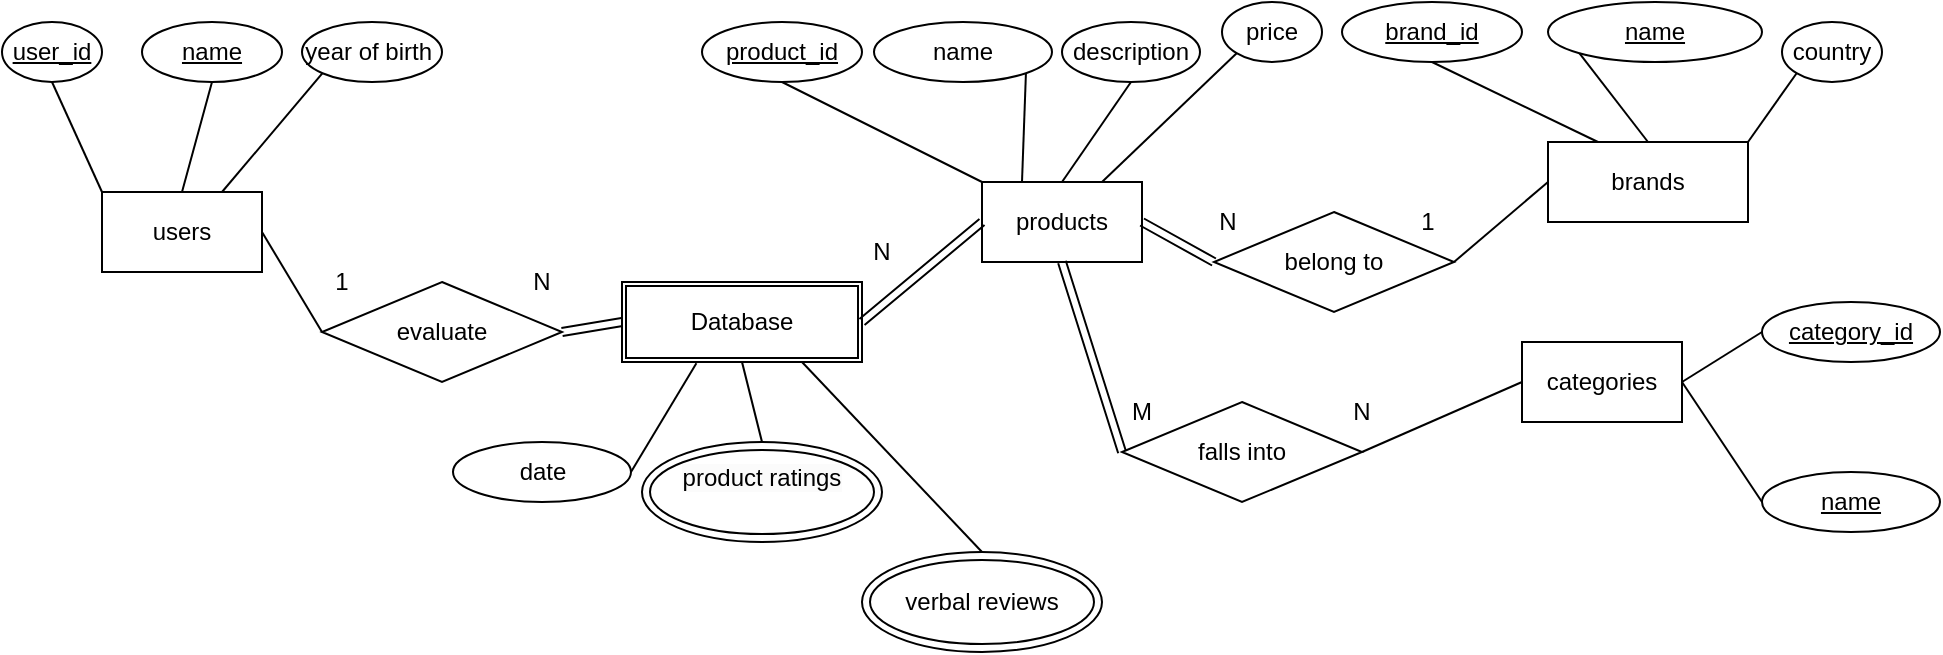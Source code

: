 <mxfile version="21.1.2" type="device">
  <diagram name="Page-1" id="5d7acffa-a066-3a61-03fe-96351882024d">
    <mxGraphModel dx="1518" dy="787" grid="1" gridSize="10" guides="1" tooltips="1" connect="1" arrows="1" fold="1" page="1" pageScale="1" pageWidth="1100" pageHeight="850" background="#ffffff" math="0" shadow="0">
      <root>
        <mxCell id="0" />
        <mxCell id="1" parent="0" />
        <mxCell id="yJjLcyfgF3elNw5fsWG_-1" value="users" style="rounded=0;whiteSpace=wrap;html=1;" vertex="1" parent="1">
          <mxGeometry x="120" y="195" width="80" height="40" as="geometry" />
        </mxCell>
        <mxCell id="yJjLcyfgF3elNw5fsWG_-2" value="products" style="rounded=0;whiteSpace=wrap;html=1;" vertex="1" parent="1">
          <mxGeometry x="560" y="190" width="80" height="40" as="geometry" />
        </mxCell>
        <mxCell id="yJjLcyfgF3elNw5fsWG_-3" value="brands" style="rounded=0;whiteSpace=wrap;html=1;" vertex="1" parent="1">
          <mxGeometry x="843" y="170" width="100" height="40" as="geometry" />
        </mxCell>
        <mxCell id="yJjLcyfgF3elNw5fsWG_-4" value="&lt;u&gt;name&lt;/u&gt;" style="ellipse;whiteSpace=wrap;html=1;" vertex="1" parent="1">
          <mxGeometry x="140" y="110" width="70" height="30" as="geometry" />
        </mxCell>
        <mxCell id="yJjLcyfgF3elNw5fsWG_-5" value="year of birth&lt;span style=&quot;white-space: pre;&quot;&gt;	&lt;/span&gt;" style="ellipse;whiteSpace=wrap;html=1;" vertex="1" parent="1">
          <mxGeometry x="220" y="110" width="70" height="30" as="geometry" />
        </mxCell>
        <mxCell id="yJjLcyfgF3elNw5fsWG_-6" value="&lt;u&gt;user_id&lt;/u&gt;" style="ellipse;whiteSpace=wrap;html=1;" vertex="1" parent="1">
          <mxGeometry x="70" y="110" width="50" height="30" as="geometry" />
        </mxCell>
        <mxCell id="yJjLcyfgF3elNw5fsWG_-7" value="" style="endArrow=none;html=1;rounded=0;entryX=0.5;entryY=0;entryDx=0;entryDy=0;exitX=0.5;exitY=1;exitDx=0;exitDy=0;" edge="1" parent="1" source="yJjLcyfgF3elNw5fsWG_-4" target="yJjLcyfgF3elNw5fsWG_-1">
          <mxGeometry width="50" height="50" relative="1" as="geometry">
            <mxPoint x="400" y="130" as="sourcePoint" />
            <mxPoint x="620" y="370" as="targetPoint" />
          </mxGeometry>
        </mxCell>
        <mxCell id="yJjLcyfgF3elNw5fsWG_-8" value="" style="endArrow=none;html=1;rounded=0;exitX=0;exitY=1;exitDx=0;exitDy=0;entryX=0.75;entryY=0;entryDx=0;entryDy=0;" edge="1" parent="1" source="yJjLcyfgF3elNw5fsWG_-5" target="yJjLcyfgF3elNw5fsWG_-1">
          <mxGeometry width="50" height="50" relative="1" as="geometry">
            <mxPoint x="400" y="110" as="sourcePoint" />
            <mxPoint x="380" y="130" as="targetPoint" />
          </mxGeometry>
        </mxCell>
        <mxCell id="yJjLcyfgF3elNw5fsWG_-9" value="" style="endArrow=none;html=1;rounded=0;exitX=0;exitY=0;exitDx=0;exitDy=0;entryX=0.5;entryY=1;entryDx=0;entryDy=0;" edge="1" parent="1" source="yJjLcyfgF3elNw5fsWG_-1" target="yJjLcyfgF3elNw5fsWG_-6">
          <mxGeometry width="50" height="50" relative="1" as="geometry">
            <mxPoint x="370" y="190" as="sourcePoint" />
            <mxPoint x="380" y="140" as="targetPoint" />
          </mxGeometry>
        </mxCell>
        <mxCell id="yJjLcyfgF3elNw5fsWG_-10" value="description" style="ellipse;whiteSpace=wrap;html=1;" vertex="1" parent="1">
          <mxGeometry x="600" y="110" width="69" height="30" as="geometry" />
        </mxCell>
        <mxCell id="yJjLcyfgF3elNw5fsWG_-11" value="" style="endArrow=none;html=1;rounded=0;exitX=0.5;exitY=0;exitDx=0;exitDy=0;entryX=0.5;entryY=1;entryDx=0;entryDy=0;" edge="1" parent="1" source="yJjLcyfgF3elNw5fsWG_-2" target="yJjLcyfgF3elNw5fsWG_-10">
          <mxGeometry width="50" height="50" relative="1" as="geometry">
            <mxPoint x="629" y="195" as="sourcePoint" />
            <mxPoint x="639" y="145" as="targetPoint" />
          </mxGeometry>
        </mxCell>
        <mxCell id="yJjLcyfgF3elNw5fsWG_-12" value="&lt;u&gt;brand_id&lt;/u&gt;" style="ellipse;whiteSpace=wrap;html=1;" vertex="1" parent="1">
          <mxGeometry x="740" y="100" width="90" height="30" as="geometry" />
        </mxCell>
        <mxCell id="yJjLcyfgF3elNw5fsWG_-13" value="&lt;u&gt;name&lt;/u&gt;" style="ellipse;whiteSpace=wrap;html=1;" vertex="1" parent="1">
          <mxGeometry x="843" y="100" width="107" height="30" as="geometry" />
        </mxCell>
        <mxCell id="yJjLcyfgF3elNw5fsWG_-14" value="" style="endArrow=none;html=1;rounded=0;entryX=0.5;entryY=0;entryDx=0;entryDy=0;exitX=0;exitY=1;exitDx=0;exitDy=0;" edge="1" parent="1" source="yJjLcyfgF3elNw5fsWG_-13" target="yJjLcyfgF3elNw5fsWG_-3">
          <mxGeometry width="50" height="50" relative="1" as="geometry">
            <mxPoint x="850" y="120" as="sourcePoint" />
            <mxPoint x="839" y="235" as="targetPoint" />
          </mxGeometry>
        </mxCell>
        <mxCell id="yJjLcyfgF3elNw5fsWG_-15" value="" style="endArrow=none;html=1;rounded=0;exitX=0.5;exitY=1;exitDx=0;exitDy=0;entryX=0.25;entryY=0;entryDx=0;entryDy=0;" edge="1" parent="1" source="yJjLcyfgF3elNw5fsWG_-12" target="yJjLcyfgF3elNw5fsWG_-3">
          <mxGeometry width="50" height="50" relative="1" as="geometry">
            <mxPoint x="809" y="285" as="sourcePoint" />
            <mxPoint x="819" y="235" as="targetPoint" />
          </mxGeometry>
        </mxCell>
        <mxCell id="yJjLcyfgF3elNw5fsWG_-16" value="name" style="ellipse;whiteSpace=wrap;html=1;" vertex="1" parent="1">
          <mxGeometry x="506" y="110" width="89" height="30" as="geometry" />
        </mxCell>
        <mxCell id="yJjLcyfgF3elNw5fsWG_-17" value="price" style="ellipse;whiteSpace=wrap;html=1;" vertex="1" parent="1">
          <mxGeometry x="680" y="100" width="50" height="30" as="geometry" />
        </mxCell>
        <mxCell id="yJjLcyfgF3elNw5fsWG_-18" value="" style="endArrow=none;html=1;rounded=0;exitX=0;exitY=1;exitDx=0;exitDy=0;entryX=0.75;entryY=0;entryDx=0;entryDy=0;" edge="1" parent="1" source="yJjLcyfgF3elNw5fsWG_-17" target="yJjLcyfgF3elNw5fsWG_-2">
          <mxGeometry width="50" height="50" relative="1" as="geometry">
            <mxPoint x="619" y="295" as="sourcePoint" />
            <mxPoint x="639" y="235" as="targetPoint" />
          </mxGeometry>
        </mxCell>
        <mxCell id="yJjLcyfgF3elNw5fsWG_-19" value="" style="endArrow=none;html=1;rounded=0;exitX=1;exitY=1;exitDx=0;exitDy=0;entryX=0.25;entryY=0;entryDx=0;entryDy=0;" edge="1" parent="1" source="yJjLcyfgF3elNw5fsWG_-16" target="yJjLcyfgF3elNw5fsWG_-2">
          <mxGeometry width="50" height="50" relative="1" as="geometry">
            <mxPoint x="609" y="285" as="sourcePoint" />
            <mxPoint x="619" y="235" as="targetPoint" />
          </mxGeometry>
        </mxCell>
        <mxCell id="yJjLcyfgF3elNw5fsWG_-20" value="country" style="ellipse;whiteSpace=wrap;html=1;" vertex="1" parent="1">
          <mxGeometry x="960" y="110" width="50" height="30" as="geometry" />
        </mxCell>
        <mxCell id="yJjLcyfgF3elNw5fsWG_-21" value="" style="endArrow=none;html=1;rounded=0;entryX=1;entryY=0;entryDx=0;entryDy=0;exitX=0;exitY=1;exitDx=0;exitDy=0;" edge="1" parent="1" source="yJjLcyfgF3elNw5fsWG_-20" target="yJjLcyfgF3elNw5fsWG_-3">
          <mxGeometry width="50" height="50" relative="1" as="geometry">
            <mxPoint x="999" y="145" as="sourcePoint" />
            <mxPoint x="960" y="220" as="targetPoint" />
          </mxGeometry>
        </mxCell>
        <mxCell id="yJjLcyfgF3elNw5fsWG_-23" value="belong to" style="rhombus;whiteSpace=wrap;html=1;" vertex="1" parent="1">
          <mxGeometry x="676" y="205" width="120" height="50" as="geometry" />
        </mxCell>
        <mxCell id="yJjLcyfgF3elNw5fsWG_-25" value="N" style="text;html=1;strokeColor=none;fillColor=none;align=center;verticalAlign=middle;whiteSpace=wrap;rounded=0;" vertex="1" parent="1">
          <mxGeometry x="673" y="195" width="20" height="30" as="geometry" />
        </mxCell>
        <mxCell id="yJjLcyfgF3elNw5fsWG_-26" value="1" style="text;html=1;strokeColor=none;fillColor=none;align=center;verticalAlign=middle;whiteSpace=wrap;rounded=0;" vertex="1" parent="1">
          <mxGeometry x="773" y="195" width="20" height="30" as="geometry" />
        </mxCell>
        <mxCell id="yJjLcyfgF3elNw5fsWG_-27" value="&lt;u&gt;product_id&lt;/u&gt;" style="ellipse;whiteSpace=wrap;html=1;" vertex="1" parent="1">
          <mxGeometry x="420" y="110" width="80" height="30" as="geometry" />
        </mxCell>
        <mxCell id="yJjLcyfgF3elNw5fsWG_-28" value="" style="endArrow=none;html=1;rounded=0;exitX=0.5;exitY=1;exitDx=0;exitDy=0;entryX=0;entryY=0;entryDx=0;entryDy=0;" edge="1" parent="1" source="yJjLcyfgF3elNw5fsWG_-27" target="yJjLcyfgF3elNw5fsWG_-2">
          <mxGeometry width="50" height="50" relative="1" as="geometry">
            <mxPoint x="849" y="435" as="sourcePoint" />
            <mxPoint x="585" y="200" as="targetPoint" />
          </mxGeometry>
        </mxCell>
        <mxCell id="yJjLcyfgF3elNw5fsWG_-40" value="evaluate" style="rhombus;whiteSpace=wrap;html=1;" vertex="1" parent="1">
          <mxGeometry x="230" y="240" width="120" height="50" as="geometry" />
        </mxCell>
        <mxCell id="yJjLcyfgF3elNw5fsWG_-41" value="N" style="text;html=1;strokeColor=none;fillColor=none;align=center;verticalAlign=middle;whiteSpace=wrap;rounded=0;" vertex="1" parent="1">
          <mxGeometry x="330" y="225" width="20" height="30" as="geometry" />
        </mxCell>
        <mxCell id="yJjLcyfgF3elNw5fsWG_-42" value="1" style="text;html=1;strokeColor=none;fillColor=none;align=center;verticalAlign=middle;whiteSpace=wrap;rounded=0;" vertex="1" parent="1">
          <mxGeometry x="230" y="225" width="20" height="30" as="geometry" />
        </mxCell>
        <mxCell id="yJjLcyfgF3elNw5fsWG_-49" value="categories" style="rounded=0;whiteSpace=wrap;html=1;" vertex="1" parent="1">
          <mxGeometry x="830" y="270" width="80" height="40" as="geometry" />
        </mxCell>
        <mxCell id="yJjLcyfgF3elNw5fsWG_-52" value="&lt;u&gt;category_id&lt;/u&gt;" style="ellipse;whiteSpace=wrap;html=1;" vertex="1" parent="1">
          <mxGeometry x="950" y="250" width="89" height="30" as="geometry" />
        </mxCell>
        <mxCell id="yJjLcyfgF3elNw5fsWG_-53" value="" style="endArrow=none;html=1;rounded=0;exitX=0;exitY=0.5;exitDx=0;exitDy=0;entryX=1;entryY=0.5;entryDx=0;entryDy=0;" edge="1" parent="1" source="yJjLcyfgF3elNw5fsWG_-52" target="yJjLcyfgF3elNw5fsWG_-49">
          <mxGeometry width="50" height="50" relative="1" as="geometry">
            <mxPoint x="1051.5" y="720" as="sourcePoint" />
            <mxPoint x="835.5" y="615" as="targetPoint" />
          </mxGeometry>
        </mxCell>
        <mxCell id="yJjLcyfgF3elNw5fsWG_-59" value="&lt;u&gt;name&lt;/u&gt;" style="ellipse;whiteSpace=wrap;html=1;" vertex="1" parent="1">
          <mxGeometry x="950" y="335" width="89" height="30" as="geometry" />
        </mxCell>
        <mxCell id="yJjLcyfgF3elNw5fsWG_-60" value="" style="endArrow=none;html=1;rounded=0;exitX=0;exitY=0.5;exitDx=0;exitDy=0;entryX=1;entryY=0.5;entryDx=0;entryDy=0;" edge="1" parent="1" source="yJjLcyfgF3elNw5fsWG_-59" target="yJjLcyfgF3elNw5fsWG_-49">
          <mxGeometry width="50" height="50" relative="1" as="geometry">
            <mxPoint x="1062.5" y="840" as="sourcePoint" />
            <mxPoint x="705.5" y="565" as="targetPoint" />
          </mxGeometry>
        </mxCell>
        <mxCell id="yJjLcyfgF3elNw5fsWG_-61" value="falls into" style="rhombus;whiteSpace=wrap;html=1;" vertex="1" parent="1">
          <mxGeometry x="630" y="300" width="120" height="50" as="geometry" />
        </mxCell>
        <mxCell id="yJjLcyfgF3elNw5fsWG_-62" value="" style="endArrow=none;html=1;rounded=0;exitX=1;exitY=0.5;exitDx=0;exitDy=0;entryX=0;entryY=0.5;entryDx=0;entryDy=0;" edge="1" parent="1" source="yJjLcyfgF3elNw5fsWG_-61" target="yJjLcyfgF3elNw5fsWG_-49">
          <mxGeometry width="50" height="50" relative="1" as="geometry">
            <mxPoint x="480" y="365" as="sourcePoint" />
            <mxPoint x="570" y="240" as="targetPoint" />
          </mxGeometry>
        </mxCell>
        <mxCell id="yJjLcyfgF3elNw5fsWG_-64" value="" style="endArrow=none;html=1;rounded=0;shape=link;exitX=0.5;exitY=1;exitDx=0;exitDy=0;entryX=0;entryY=0.5;entryDx=0;entryDy=0;" edge="1" parent="1" source="yJjLcyfgF3elNw5fsWG_-2" target="yJjLcyfgF3elNw5fsWG_-61">
          <mxGeometry width="50" height="50" relative="1" as="geometry">
            <mxPoint x="750" y="390" as="sourcePoint" />
            <mxPoint x="830" y="440" as="targetPoint" />
          </mxGeometry>
        </mxCell>
        <mxCell id="yJjLcyfgF3elNw5fsWG_-68" value="date" style="ellipse;whiteSpace=wrap;html=1;" vertex="1" parent="1">
          <mxGeometry x="295.5" y="320" width="89" height="30" as="geometry" />
        </mxCell>
        <mxCell id="yJjLcyfgF3elNw5fsWG_-69" value="" style="endArrow=none;html=1;rounded=0;exitX=1;exitY=0.5;exitDx=0;exitDy=0;entryX=0.31;entryY=1.015;entryDx=0;entryDy=0;entryPerimeter=0;" edge="1" parent="1" source="yJjLcyfgF3elNw5fsWG_-68" target="yJjLcyfgF3elNw5fsWG_-85">
          <mxGeometry width="50" height="50" relative="1" as="geometry">
            <mxPoint x="702.5" y="955" as="sourcePoint" />
            <mxPoint x="550" y="405" as="targetPoint" />
          </mxGeometry>
        </mxCell>
        <mxCell id="yJjLcyfgF3elNw5fsWG_-71" value="" style="endArrow=none;html=1;rounded=0;exitX=0.5;exitY=0;exitDx=0;exitDy=0;entryX=0.5;entryY=1;entryDx=0;entryDy=0;" edge="1" parent="1" source="yJjLcyfgF3elNw5fsWG_-83" target="yJjLcyfgF3elNw5fsWG_-85">
          <mxGeometry width="50" height="50" relative="1" as="geometry">
            <mxPoint x="505.358" y="445.922" as="sourcePoint" />
            <mxPoint x="550" y="405" as="targetPoint" />
          </mxGeometry>
        </mxCell>
        <mxCell id="yJjLcyfgF3elNw5fsWG_-73" value="" style="endArrow=none;html=1;rounded=0;exitX=0.5;exitY=0;exitDx=0;exitDy=0;entryX=0.75;entryY=1;entryDx=0;entryDy=0;fontStyle=1" edge="1" parent="1" source="yJjLcyfgF3elNw5fsWG_-84" target="yJjLcyfgF3elNw5fsWG_-85">
          <mxGeometry width="50" height="50" relative="1" as="geometry">
            <mxPoint x="591.151" y="427.231" as="sourcePoint" />
            <mxPoint x="555" y="405" as="targetPoint" />
          </mxGeometry>
        </mxCell>
        <mxCell id="yJjLcyfgF3elNw5fsWG_-75" value="" style="endArrow=none;html=1;rounded=0;exitX=0;exitY=0.5;exitDx=0;exitDy=0;entryX=1;entryY=0.5;entryDx=0;entryDy=0;shape=link;" edge="1" parent="1" source="yJjLcyfgF3elNw5fsWG_-23" target="yJjLcyfgF3elNw5fsWG_-2">
          <mxGeometry width="50" height="50" relative="1" as="geometry">
            <mxPoint x="670" y="305" as="sourcePoint" />
            <mxPoint x="640" y="210" as="targetPoint" />
          </mxGeometry>
        </mxCell>
        <mxCell id="yJjLcyfgF3elNw5fsWG_-76" value="N" style="text;html=1;strokeColor=none;fillColor=none;align=center;verticalAlign=middle;whiteSpace=wrap;rounded=0;" vertex="1" parent="1">
          <mxGeometry x="740" y="290" width="20" height="30" as="geometry" />
        </mxCell>
        <mxCell id="yJjLcyfgF3elNw5fsWG_-77" value="M" style="text;html=1;strokeColor=none;fillColor=none;align=center;verticalAlign=middle;whiteSpace=wrap;rounded=0;" vertex="1" parent="1">
          <mxGeometry x="630" y="290" width="20" height="30" as="geometry" />
        </mxCell>
        <mxCell id="yJjLcyfgF3elNw5fsWG_-79" value="" style="endArrow=none;html=1;rounded=0;exitX=0;exitY=0.5;exitDx=0;exitDy=0;entryX=1;entryY=0.5;entryDx=0;entryDy=0;" edge="1" parent="1" source="yJjLcyfgF3elNw5fsWG_-3" target="yJjLcyfgF3elNw5fsWG_-23">
          <mxGeometry width="50" height="50" relative="1" as="geometry">
            <mxPoint x="960" y="275" as="sourcePoint" />
            <mxPoint x="920" y="300" as="targetPoint" />
          </mxGeometry>
        </mxCell>
        <mxCell id="yJjLcyfgF3elNw5fsWG_-83" value="&#xa;&lt;span style=&quot;color: rgb(0, 0, 0); font-family: Helvetica; font-size: 12px; font-style: normal; font-variant-ligatures: normal; font-variant-caps: normal; font-weight: 400; letter-spacing: normal; orphans: 2; text-align: center; text-indent: 0px; text-transform: none; widows: 2; word-spacing: 0px; -webkit-text-stroke-width: 0px; background-color: rgb(251, 251, 251); text-decoration-thickness: initial; text-decoration-style: initial; text-decoration-color: initial; float: none; display: inline !important;&quot;&gt;product ratings&lt;/span&gt;&#xa;&#xa;" style="ellipse;shape=doubleEllipse;whiteSpace=wrap;html=1;" vertex="1" parent="1">
          <mxGeometry x="390" y="320" width="120" height="50" as="geometry" />
        </mxCell>
        <mxCell id="yJjLcyfgF3elNw5fsWG_-84" value="verbal reviews" style="ellipse;shape=doubleEllipse;whiteSpace=wrap;html=1;" vertex="1" parent="1">
          <mxGeometry x="500" y="375" width="120" height="50" as="geometry" />
        </mxCell>
        <mxCell id="yJjLcyfgF3elNw5fsWG_-85" value="Database" style="shape=ext;double=1;rounded=0;whiteSpace=wrap;html=1;" vertex="1" parent="1">
          <mxGeometry x="380" y="240" width="120" height="40" as="geometry" />
        </mxCell>
        <mxCell id="yJjLcyfgF3elNw5fsWG_-87" value="" style="endArrow=none;html=1;rounded=0;exitX=0;exitY=0.5;exitDx=0;exitDy=0;entryX=1;entryY=0.5;entryDx=0;entryDy=0;shape=link;" edge="1" parent="1" source="yJjLcyfgF3elNw5fsWG_-85" target="yJjLcyfgF3elNw5fsWG_-40">
          <mxGeometry width="50" height="50" relative="1" as="geometry">
            <mxPoint x="395" y="405" as="sourcePoint" />
            <mxPoint x="417" y="296" as="targetPoint" />
          </mxGeometry>
        </mxCell>
        <mxCell id="yJjLcyfgF3elNw5fsWG_-90" value="" style="endArrow=none;html=1;rounded=0;exitX=0;exitY=0.5;exitDx=0;exitDy=0;entryX=1;entryY=0.5;entryDx=0;entryDy=0;fontStyle=1;shape=link;" edge="1" parent="1" source="yJjLcyfgF3elNw5fsWG_-2" target="yJjLcyfgF3elNw5fsWG_-85">
          <mxGeometry width="50" height="50" relative="1" as="geometry">
            <mxPoint x="640" y="355" as="sourcePoint" />
            <mxPoint x="520" y="310" as="targetPoint" />
          </mxGeometry>
        </mxCell>
        <mxCell id="yJjLcyfgF3elNw5fsWG_-92" value="" style="endArrow=none;html=1;rounded=0;exitX=0;exitY=0.5;exitDx=0;exitDy=0;entryX=1;entryY=0.5;entryDx=0;entryDy=0;" edge="1" parent="1" source="yJjLcyfgF3elNw5fsWG_-40" target="yJjLcyfgF3elNw5fsWG_-1">
          <mxGeometry width="50" height="50" relative="1" as="geometry">
            <mxPoint x="396" y="270" as="sourcePoint" />
            <mxPoint x="360" y="275" as="targetPoint" />
          </mxGeometry>
        </mxCell>
        <mxCell id="yJjLcyfgF3elNw5fsWG_-93" value="N" style="text;html=1;strokeColor=none;fillColor=none;align=center;verticalAlign=middle;whiteSpace=wrap;rounded=0;" vertex="1" parent="1">
          <mxGeometry x="500" y="210" width="20" height="30" as="geometry" />
        </mxCell>
      </root>
    </mxGraphModel>
  </diagram>
</mxfile>
